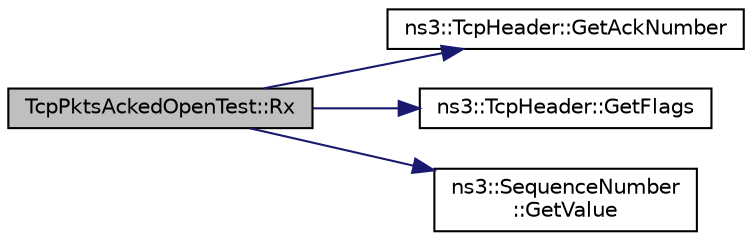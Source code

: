 digraph "TcpPktsAckedOpenTest::Rx"
{
 // LATEX_PDF_SIZE
  edge [fontname="Helvetica",fontsize="10",labelfontname="Helvetica",labelfontsize="10"];
  node [fontname="Helvetica",fontsize="10",shape=record];
  rankdir="LR";
  Node1 [label="TcpPktsAckedOpenTest::Rx",height=0.2,width=0.4,color="black", fillcolor="grey75", style="filled", fontcolor="black",tooltip="Packet received from IP layer."];
  Node1 -> Node2 [color="midnightblue",fontsize="10",style="solid",fontname="Helvetica"];
  Node2 [label="ns3::TcpHeader::GetAckNumber",height=0.2,width=0.4,color="black", fillcolor="white", style="filled",URL="$classns3_1_1_tcp_header.html#adc8bd17b9053c53f67f3be71adbb2e54",tooltip="Get the ACK number."];
  Node1 -> Node3 [color="midnightblue",fontsize="10",style="solid",fontname="Helvetica"];
  Node3 [label="ns3::TcpHeader::GetFlags",height=0.2,width=0.4,color="black", fillcolor="white", style="filled",URL="$classns3_1_1_tcp_header.html#adae57f746870a94c0fe4181c87368b62",tooltip="Get the flags."];
  Node1 -> Node4 [color="midnightblue",fontsize="10",style="solid",fontname="Helvetica"];
  Node4 [label="ns3::SequenceNumber\l::GetValue",height=0.2,width=0.4,color="black", fillcolor="white", style="filled",URL="$classns3_1_1_sequence_number.html#ac16a0b2c43ad7e157edb610e858b309f",tooltip="Extracts the numeric value of the sequence number."];
}
